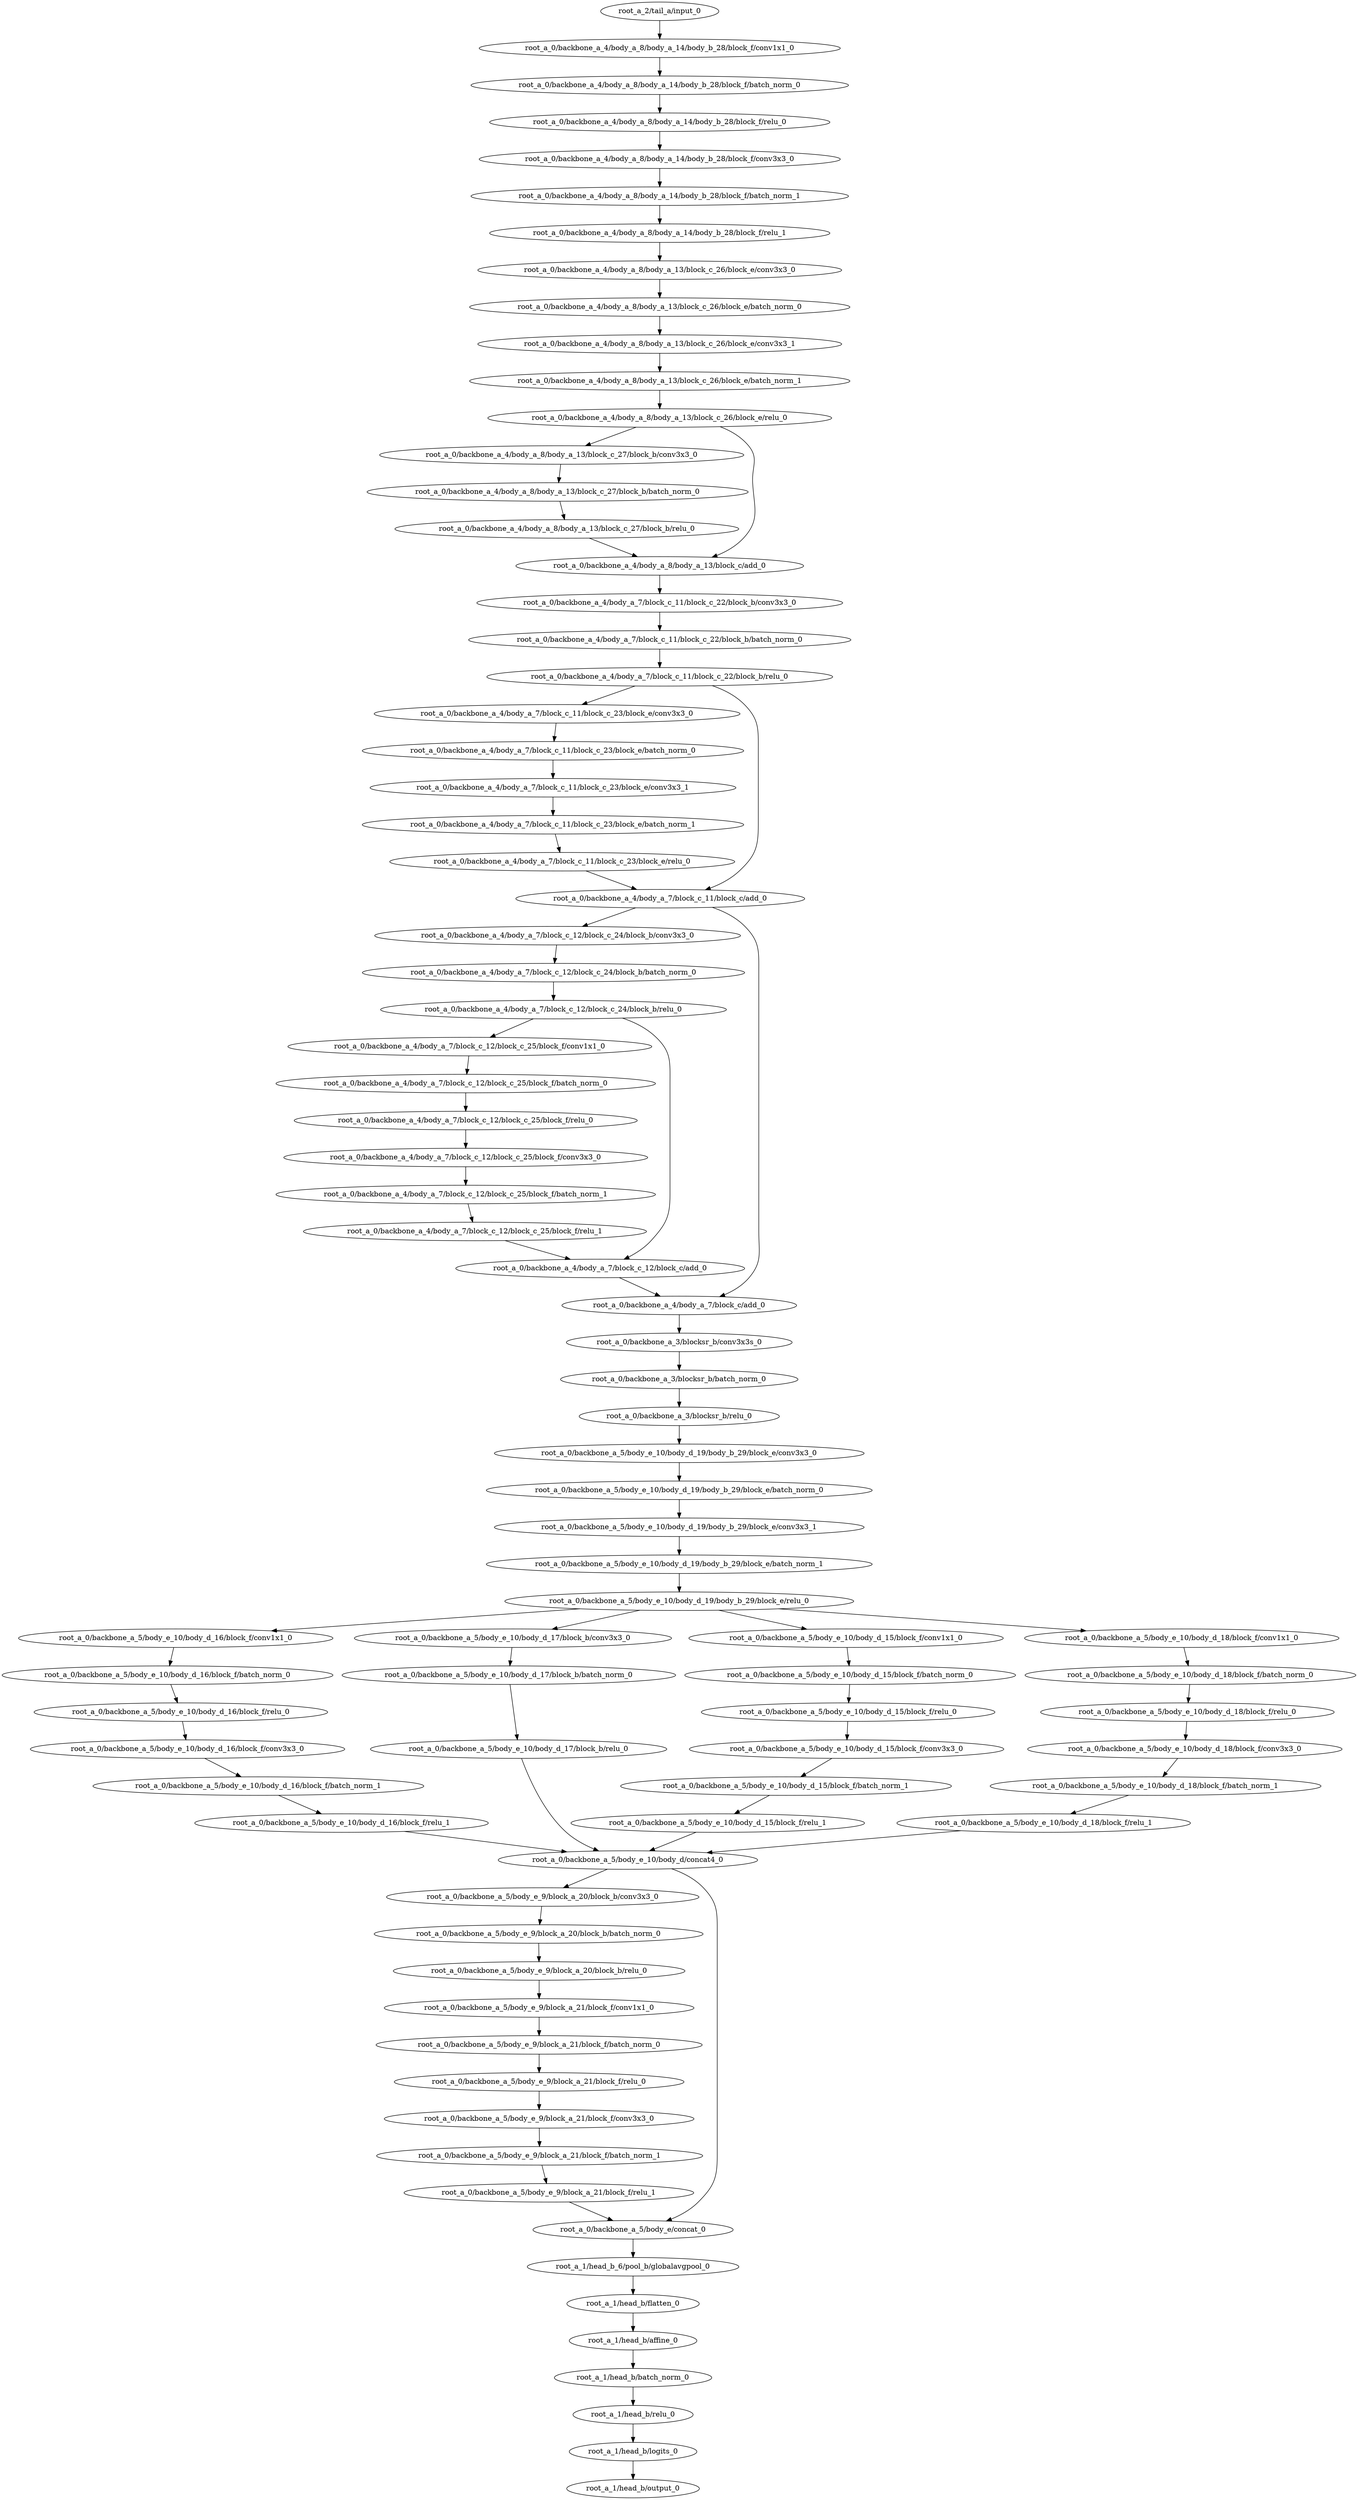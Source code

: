 digraph root_a {
	"root_a_2/tail_a/input_0"
	"root_a_0/backbone_a_4/body_a_8/body_a_14/body_b_28/block_f/conv1x1_0"
	"root_a_0/backbone_a_4/body_a_8/body_a_14/body_b_28/block_f/batch_norm_0"
	"root_a_0/backbone_a_4/body_a_8/body_a_14/body_b_28/block_f/relu_0"
	"root_a_0/backbone_a_4/body_a_8/body_a_14/body_b_28/block_f/conv3x3_0"
	"root_a_0/backbone_a_4/body_a_8/body_a_14/body_b_28/block_f/batch_norm_1"
	"root_a_0/backbone_a_4/body_a_8/body_a_14/body_b_28/block_f/relu_1"
	"root_a_0/backbone_a_4/body_a_8/body_a_13/block_c_26/block_e/conv3x3_0"
	"root_a_0/backbone_a_4/body_a_8/body_a_13/block_c_26/block_e/batch_norm_0"
	"root_a_0/backbone_a_4/body_a_8/body_a_13/block_c_26/block_e/conv3x3_1"
	"root_a_0/backbone_a_4/body_a_8/body_a_13/block_c_26/block_e/batch_norm_1"
	"root_a_0/backbone_a_4/body_a_8/body_a_13/block_c_26/block_e/relu_0"
	"root_a_0/backbone_a_4/body_a_8/body_a_13/block_c_27/block_b/conv3x3_0"
	"root_a_0/backbone_a_4/body_a_8/body_a_13/block_c_27/block_b/batch_norm_0"
	"root_a_0/backbone_a_4/body_a_8/body_a_13/block_c_27/block_b/relu_0"
	"root_a_0/backbone_a_4/body_a_8/body_a_13/block_c/add_0"
	"root_a_0/backbone_a_4/body_a_7/block_c_11/block_c_22/block_b/conv3x3_0"
	"root_a_0/backbone_a_4/body_a_7/block_c_11/block_c_22/block_b/batch_norm_0"
	"root_a_0/backbone_a_4/body_a_7/block_c_11/block_c_22/block_b/relu_0"
	"root_a_0/backbone_a_4/body_a_7/block_c_11/block_c_23/block_e/conv3x3_0"
	"root_a_0/backbone_a_4/body_a_7/block_c_11/block_c_23/block_e/batch_norm_0"
	"root_a_0/backbone_a_4/body_a_7/block_c_11/block_c_23/block_e/conv3x3_1"
	"root_a_0/backbone_a_4/body_a_7/block_c_11/block_c_23/block_e/batch_norm_1"
	"root_a_0/backbone_a_4/body_a_7/block_c_11/block_c_23/block_e/relu_0"
	"root_a_0/backbone_a_4/body_a_7/block_c_11/block_c/add_0"
	"root_a_0/backbone_a_4/body_a_7/block_c_12/block_c_24/block_b/conv3x3_0"
	"root_a_0/backbone_a_4/body_a_7/block_c_12/block_c_24/block_b/batch_norm_0"
	"root_a_0/backbone_a_4/body_a_7/block_c_12/block_c_24/block_b/relu_0"
	"root_a_0/backbone_a_4/body_a_7/block_c_12/block_c_25/block_f/conv1x1_0"
	"root_a_0/backbone_a_4/body_a_7/block_c_12/block_c_25/block_f/batch_norm_0"
	"root_a_0/backbone_a_4/body_a_7/block_c_12/block_c_25/block_f/relu_0"
	"root_a_0/backbone_a_4/body_a_7/block_c_12/block_c_25/block_f/conv3x3_0"
	"root_a_0/backbone_a_4/body_a_7/block_c_12/block_c_25/block_f/batch_norm_1"
	"root_a_0/backbone_a_4/body_a_7/block_c_12/block_c_25/block_f/relu_1"
	"root_a_0/backbone_a_4/body_a_7/block_c_12/block_c/add_0"
	"root_a_0/backbone_a_4/body_a_7/block_c/add_0"
	"root_a_0/backbone_a_3/blocksr_b/conv3x3s_0"
	"root_a_0/backbone_a_3/blocksr_b/batch_norm_0"
	"root_a_0/backbone_a_3/blocksr_b/relu_0"
	"root_a_0/backbone_a_5/body_e_10/body_d_19/body_b_29/block_e/conv3x3_0"
	"root_a_0/backbone_a_5/body_e_10/body_d_19/body_b_29/block_e/batch_norm_0"
	"root_a_0/backbone_a_5/body_e_10/body_d_19/body_b_29/block_e/conv3x3_1"
	"root_a_0/backbone_a_5/body_e_10/body_d_19/body_b_29/block_e/batch_norm_1"
	"root_a_0/backbone_a_5/body_e_10/body_d_19/body_b_29/block_e/relu_0"
	"root_a_0/backbone_a_5/body_e_10/body_d_16/block_f/conv1x1_0"
	"root_a_0/backbone_a_5/body_e_10/body_d_16/block_f/batch_norm_0"
	"root_a_0/backbone_a_5/body_e_10/body_d_16/block_f/relu_0"
	"root_a_0/backbone_a_5/body_e_10/body_d_16/block_f/conv3x3_0"
	"root_a_0/backbone_a_5/body_e_10/body_d_16/block_f/batch_norm_1"
	"root_a_0/backbone_a_5/body_e_10/body_d_16/block_f/relu_1"
	"root_a_0/backbone_a_5/body_e_10/body_d_17/block_b/conv3x3_0"
	"root_a_0/backbone_a_5/body_e_10/body_d_17/block_b/batch_norm_0"
	"root_a_0/backbone_a_5/body_e_10/body_d_17/block_b/relu_0"
	"root_a_0/backbone_a_5/body_e_10/body_d_15/block_f/conv1x1_0"
	"root_a_0/backbone_a_5/body_e_10/body_d_15/block_f/batch_norm_0"
	"root_a_0/backbone_a_5/body_e_10/body_d_15/block_f/relu_0"
	"root_a_0/backbone_a_5/body_e_10/body_d_15/block_f/conv3x3_0"
	"root_a_0/backbone_a_5/body_e_10/body_d_15/block_f/batch_norm_1"
	"root_a_0/backbone_a_5/body_e_10/body_d_15/block_f/relu_1"
	"root_a_0/backbone_a_5/body_e_10/body_d_18/block_f/conv1x1_0"
	"root_a_0/backbone_a_5/body_e_10/body_d_18/block_f/batch_norm_0"
	"root_a_0/backbone_a_5/body_e_10/body_d_18/block_f/relu_0"
	"root_a_0/backbone_a_5/body_e_10/body_d_18/block_f/conv3x3_0"
	"root_a_0/backbone_a_5/body_e_10/body_d_18/block_f/batch_norm_1"
	"root_a_0/backbone_a_5/body_e_10/body_d_18/block_f/relu_1"
	"root_a_0/backbone_a_5/body_e_10/body_d/concat4_0"
	"root_a_0/backbone_a_5/body_e_9/block_a_20/block_b/conv3x3_0"
	"root_a_0/backbone_a_5/body_e_9/block_a_20/block_b/batch_norm_0"
	"root_a_0/backbone_a_5/body_e_9/block_a_20/block_b/relu_0"
	"root_a_0/backbone_a_5/body_e_9/block_a_21/block_f/conv1x1_0"
	"root_a_0/backbone_a_5/body_e_9/block_a_21/block_f/batch_norm_0"
	"root_a_0/backbone_a_5/body_e_9/block_a_21/block_f/relu_0"
	"root_a_0/backbone_a_5/body_e_9/block_a_21/block_f/conv3x3_0"
	"root_a_0/backbone_a_5/body_e_9/block_a_21/block_f/batch_norm_1"
	"root_a_0/backbone_a_5/body_e_9/block_a_21/block_f/relu_1"
	"root_a_0/backbone_a_5/body_e/concat_0"
	"root_a_1/head_b_6/pool_b/globalavgpool_0"
	"root_a_1/head_b/flatten_0"
	"root_a_1/head_b/affine_0"
	"root_a_1/head_b/batch_norm_0"
	"root_a_1/head_b/relu_0"
	"root_a_1/head_b/logits_0"
	"root_a_1/head_b/output_0"

	"root_a_2/tail_a/input_0" -> "root_a_0/backbone_a_4/body_a_8/body_a_14/body_b_28/block_f/conv1x1_0"
	"root_a_0/backbone_a_4/body_a_8/body_a_14/body_b_28/block_f/conv1x1_0" -> "root_a_0/backbone_a_4/body_a_8/body_a_14/body_b_28/block_f/batch_norm_0"
	"root_a_0/backbone_a_4/body_a_8/body_a_14/body_b_28/block_f/batch_norm_0" -> "root_a_0/backbone_a_4/body_a_8/body_a_14/body_b_28/block_f/relu_0"
	"root_a_0/backbone_a_4/body_a_8/body_a_14/body_b_28/block_f/relu_0" -> "root_a_0/backbone_a_4/body_a_8/body_a_14/body_b_28/block_f/conv3x3_0"
	"root_a_0/backbone_a_4/body_a_8/body_a_14/body_b_28/block_f/conv3x3_0" -> "root_a_0/backbone_a_4/body_a_8/body_a_14/body_b_28/block_f/batch_norm_1"
	"root_a_0/backbone_a_4/body_a_8/body_a_14/body_b_28/block_f/batch_norm_1" -> "root_a_0/backbone_a_4/body_a_8/body_a_14/body_b_28/block_f/relu_1"
	"root_a_0/backbone_a_4/body_a_8/body_a_14/body_b_28/block_f/relu_1" -> "root_a_0/backbone_a_4/body_a_8/body_a_13/block_c_26/block_e/conv3x3_0"
	"root_a_0/backbone_a_4/body_a_8/body_a_13/block_c_26/block_e/conv3x3_0" -> "root_a_0/backbone_a_4/body_a_8/body_a_13/block_c_26/block_e/batch_norm_0"
	"root_a_0/backbone_a_4/body_a_8/body_a_13/block_c_26/block_e/batch_norm_0" -> "root_a_0/backbone_a_4/body_a_8/body_a_13/block_c_26/block_e/conv3x3_1"
	"root_a_0/backbone_a_4/body_a_8/body_a_13/block_c_26/block_e/conv3x3_1" -> "root_a_0/backbone_a_4/body_a_8/body_a_13/block_c_26/block_e/batch_norm_1"
	"root_a_0/backbone_a_4/body_a_8/body_a_13/block_c_26/block_e/batch_norm_1" -> "root_a_0/backbone_a_4/body_a_8/body_a_13/block_c_26/block_e/relu_0"
	"root_a_0/backbone_a_4/body_a_8/body_a_13/block_c_26/block_e/relu_0" -> "root_a_0/backbone_a_4/body_a_8/body_a_13/block_c_27/block_b/conv3x3_0"
	"root_a_0/backbone_a_4/body_a_8/body_a_13/block_c_27/block_b/conv3x3_0" -> "root_a_0/backbone_a_4/body_a_8/body_a_13/block_c_27/block_b/batch_norm_0"
	"root_a_0/backbone_a_4/body_a_8/body_a_13/block_c_27/block_b/batch_norm_0" -> "root_a_0/backbone_a_4/body_a_8/body_a_13/block_c_27/block_b/relu_0"
	"root_a_0/backbone_a_4/body_a_8/body_a_13/block_c_27/block_b/relu_0" -> "root_a_0/backbone_a_4/body_a_8/body_a_13/block_c/add_0"
	"root_a_0/backbone_a_4/body_a_8/body_a_13/block_c_26/block_e/relu_0" -> "root_a_0/backbone_a_4/body_a_8/body_a_13/block_c/add_0"
	"root_a_0/backbone_a_4/body_a_8/body_a_13/block_c/add_0" -> "root_a_0/backbone_a_4/body_a_7/block_c_11/block_c_22/block_b/conv3x3_0"
	"root_a_0/backbone_a_4/body_a_7/block_c_11/block_c_22/block_b/conv3x3_0" -> "root_a_0/backbone_a_4/body_a_7/block_c_11/block_c_22/block_b/batch_norm_0"
	"root_a_0/backbone_a_4/body_a_7/block_c_11/block_c_22/block_b/batch_norm_0" -> "root_a_0/backbone_a_4/body_a_7/block_c_11/block_c_22/block_b/relu_0"
	"root_a_0/backbone_a_4/body_a_7/block_c_11/block_c_22/block_b/relu_0" -> "root_a_0/backbone_a_4/body_a_7/block_c_11/block_c_23/block_e/conv3x3_0"
	"root_a_0/backbone_a_4/body_a_7/block_c_11/block_c_23/block_e/conv3x3_0" -> "root_a_0/backbone_a_4/body_a_7/block_c_11/block_c_23/block_e/batch_norm_0"
	"root_a_0/backbone_a_4/body_a_7/block_c_11/block_c_23/block_e/batch_norm_0" -> "root_a_0/backbone_a_4/body_a_7/block_c_11/block_c_23/block_e/conv3x3_1"
	"root_a_0/backbone_a_4/body_a_7/block_c_11/block_c_23/block_e/conv3x3_1" -> "root_a_0/backbone_a_4/body_a_7/block_c_11/block_c_23/block_e/batch_norm_1"
	"root_a_0/backbone_a_4/body_a_7/block_c_11/block_c_23/block_e/batch_norm_1" -> "root_a_0/backbone_a_4/body_a_7/block_c_11/block_c_23/block_e/relu_0"
	"root_a_0/backbone_a_4/body_a_7/block_c_11/block_c_23/block_e/relu_0" -> "root_a_0/backbone_a_4/body_a_7/block_c_11/block_c/add_0"
	"root_a_0/backbone_a_4/body_a_7/block_c_11/block_c_22/block_b/relu_0" -> "root_a_0/backbone_a_4/body_a_7/block_c_11/block_c/add_0"
	"root_a_0/backbone_a_4/body_a_7/block_c_11/block_c/add_0" -> "root_a_0/backbone_a_4/body_a_7/block_c_12/block_c_24/block_b/conv3x3_0"
	"root_a_0/backbone_a_4/body_a_7/block_c_12/block_c_24/block_b/conv3x3_0" -> "root_a_0/backbone_a_4/body_a_7/block_c_12/block_c_24/block_b/batch_norm_0"
	"root_a_0/backbone_a_4/body_a_7/block_c_12/block_c_24/block_b/batch_norm_0" -> "root_a_0/backbone_a_4/body_a_7/block_c_12/block_c_24/block_b/relu_0"
	"root_a_0/backbone_a_4/body_a_7/block_c_12/block_c_24/block_b/relu_0" -> "root_a_0/backbone_a_4/body_a_7/block_c_12/block_c_25/block_f/conv1x1_0"
	"root_a_0/backbone_a_4/body_a_7/block_c_12/block_c_25/block_f/conv1x1_0" -> "root_a_0/backbone_a_4/body_a_7/block_c_12/block_c_25/block_f/batch_norm_0"
	"root_a_0/backbone_a_4/body_a_7/block_c_12/block_c_25/block_f/batch_norm_0" -> "root_a_0/backbone_a_4/body_a_7/block_c_12/block_c_25/block_f/relu_0"
	"root_a_0/backbone_a_4/body_a_7/block_c_12/block_c_25/block_f/relu_0" -> "root_a_0/backbone_a_4/body_a_7/block_c_12/block_c_25/block_f/conv3x3_0"
	"root_a_0/backbone_a_4/body_a_7/block_c_12/block_c_25/block_f/conv3x3_0" -> "root_a_0/backbone_a_4/body_a_7/block_c_12/block_c_25/block_f/batch_norm_1"
	"root_a_0/backbone_a_4/body_a_7/block_c_12/block_c_25/block_f/batch_norm_1" -> "root_a_0/backbone_a_4/body_a_7/block_c_12/block_c_25/block_f/relu_1"
	"root_a_0/backbone_a_4/body_a_7/block_c_12/block_c_24/block_b/relu_0" -> "root_a_0/backbone_a_4/body_a_7/block_c_12/block_c/add_0"
	"root_a_0/backbone_a_4/body_a_7/block_c_12/block_c_25/block_f/relu_1" -> "root_a_0/backbone_a_4/body_a_7/block_c_12/block_c/add_0"
	"root_a_0/backbone_a_4/body_a_7/block_c_12/block_c/add_0" -> "root_a_0/backbone_a_4/body_a_7/block_c/add_0"
	"root_a_0/backbone_a_4/body_a_7/block_c_11/block_c/add_0" -> "root_a_0/backbone_a_4/body_a_7/block_c/add_0"
	"root_a_0/backbone_a_4/body_a_7/block_c/add_0" -> "root_a_0/backbone_a_3/blocksr_b/conv3x3s_0"
	"root_a_0/backbone_a_3/blocksr_b/conv3x3s_0" -> "root_a_0/backbone_a_3/blocksr_b/batch_norm_0"
	"root_a_0/backbone_a_3/blocksr_b/batch_norm_0" -> "root_a_0/backbone_a_3/blocksr_b/relu_0"
	"root_a_0/backbone_a_3/blocksr_b/relu_0" -> "root_a_0/backbone_a_5/body_e_10/body_d_19/body_b_29/block_e/conv3x3_0"
	"root_a_0/backbone_a_5/body_e_10/body_d_19/body_b_29/block_e/conv3x3_0" -> "root_a_0/backbone_a_5/body_e_10/body_d_19/body_b_29/block_e/batch_norm_0"
	"root_a_0/backbone_a_5/body_e_10/body_d_19/body_b_29/block_e/batch_norm_0" -> "root_a_0/backbone_a_5/body_e_10/body_d_19/body_b_29/block_e/conv3x3_1"
	"root_a_0/backbone_a_5/body_e_10/body_d_19/body_b_29/block_e/conv3x3_1" -> "root_a_0/backbone_a_5/body_e_10/body_d_19/body_b_29/block_e/batch_norm_1"
	"root_a_0/backbone_a_5/body_e_10/body_d_19/body_b_29/block_e/batch_norm_1" -> "root_a_0/backbone_a_5/body_e_10/body_d_19/body_b_29/block_e/relu_0"
	"root_a_0/backbone_a_5/body_e_10/body_d_19/body_b_29/block_e/relu_0" -> "root_a_0/backbone_a_5/body_e_10/body_d_16/block_f/conv1x1_0"
	"root_a_0/backbone_a_5/body_e_10/body_d_16/block_f/conv1x1_0" -> "root_a_0/backbone_a_5/body_e_10/body_d_16/block_f/batch_norm_0"
	"root_a_0/backbone_a_5/body_e_10/body_d_16/block_f/batch_norm_0" -> "root_a_0/backbone_a_5/body_e_10/body_d_16/block_f/relu_0"
	"root_a_0/backbone_a_5/body_e_10/body_d_16/block_f/relu_0" -> "root_a_0/backbone_a_5/body_e_10/body_d_16/block_f/conv3x3_0"
	"root_a_0/backbone_a_5/body_e_10/body_d_16/block_f/conv3x3_0" -> "root_a_0/backbone_a_5/body_e_10/body_d_16/block_f/batch_norm_1"
	"root_a_0/backbone_a_5/body_e_10/body_d_16/block_f/batch_norm_1" -> "root_a_0/backbone_a_5/body_e_10/body_d_16/block_f/relu_1"
	"root_a_0/backbone_a_5/body_e_10/body_d_19/body_b_29/block_e/relu_0" -> "root_a_0/backbone_a_5/body_e_10/body_d_17/block_b/conv3x3_0"
	"root_a_0/backbone_a_5/body_e_10/body_d_17/block_b/conv3x3_0" -> "root_a_0/backbone_a_5/body_e_10/body_d_17/block_b/batch_norm_0"
	"root_a_0/backbone_a_5/body_e_10/body_d_17/block_b/batch_norm_0" -> "root_a_0/backbone_a_5/body_e_10/body_d_17/block_b/relu_0"
	"root_a_0/backbone_a_5/body_e_10/body_d_19/body_b_29/block_e/relu_0" -> "root_a_0/backbone_a_5/body_e_10/body_d_15/block_f/conv1x1_0"
	"root_a_0/backbone_a_5/body_e_10/body_d_15/block_f/conv1x1_0" -> "root_a_0/backbone_a_5/body_e_10/body_d_15/block_f/batch_norm_0"
	"root_a_0/backbone_a_5/body_e_10/body_d_15/block_f/batch_norm_0" -> "root_a_0/backbone_a_5/body_e_10/body_d_15/block_f/relu_0"
	"root_a_0/backbone_a_5/body_e_10/body_d_15/block_f/relu_0" -> "root_a_0/backbone_a_5/body_e_10/body_d_15/block_f/conv3x3_0"
	"root_a_0/backbone_a_5/body_e_10/body_d_15/block_f/conv3x3_0" -> "root_a_0/backbone_a_5/body_e_10/body_d_15/block_f/batch_norm_1"
	"root_a_0/backbone_a_5/body_e_10/body_d_15/block_f/batch_norm_1" -> "root_a_0/backbone_a_5/body_e_10/body_d_15/block_f/relu_1"
	"root_a_0/backbone_a_5/body_e_10/body_d_19/body_b_29/block_e/relu_0" -> "root_a_0/backbone_a_5/body_e_10/body_d_18/block_f/conv1x1_0"
	"root_a_0/backbone_a_5/body_e_10/body_d_18/block_f/conv1x1_0" -> "root_a_0/backbone_a_5/body_e_10/body_d_18/block_f/batch_norm_0"
	"root_a_0/backbone_a_5/body_e_10/body_d_18/block_f/batch_norm_0" -> "root_a_0/backbone_a_5/body_e_10/body_d_18/block_f/relu_0"
	"root_a_0/backbone_a_5/body_e_10/body_d_18/block_f/relu_0" -> "root_a_0/backbone_a_5/body_e_10/body_d_18/block_f/conv3x3_0"
	"root_a_0/backbone_a_5/body_e_10/body_d_18/block_f/conv3x3_0" -> "root_a_0/backbone_a_5/body_e_10/body_d_18/block_f/batch_norm_1"
	"root_a_0/backbone_a_5/body_e_10/body_d_18/block_f/batch_norm_1" -> "root_a_0/backbone_a_5/body_e_10/body_d_18/block_f/relu_1"
	"root_a_0/backbone_a_5/body_e_10/body_d_16/block_f/relu_1" -> "root_a_0/backbone_a_5/body_e_10/body_d/concat4_0"
	"root_a_0/backbone_a_5/body_e_10/body_d_17/block_b/relu_0" -> "root_a_0/backbone_a_5/body_e_10/body_d/concat4_0"
	"root_a_0/backbone_a_5/body_e_10/body_d_15/block_f/relu_1" -> "root_a_0/backbone_a_5/body_e_10/body_d/concat4_0"
	"root_a_0/backbone_a_5/body_e_10/body_d_18/block_f/relu_1" -> "root_a_0/backbone_a_5/body_e_10/body_d/concat4_0"
	"root_a_0/backbone_a_5/body_e_10/body_d/concat4_0" -> "root_a_0/backbone_a_5/body_e_9/block_a_20/block_b/conv3x3_0"
	"root_a_0/backbone_a_5/body_e_9/block_a_20/block_b/conv3x3_0" -> "root_a_0/backbone_a_5/body_e_9/block_a_20/block_b/batch_norm_0"
	"root_a_0/backbone_a_5/body_e_9/block_a_20/block_b/batch_norm_0" -> "root_a_0/backbone_a_5/body_e_9/block_a_20/block_b/relu_0"
	"root_a_0/backbone_a_5/body_e_9/block_a_20/block_b/relu_0" -> "root_a_0/backbone_a_5/body_e_9/block_a_21/block_f/conv1x1_0"
	"root_a_0/backbone_a_5/body_e_9/block_a_21/block_f/conv1x1_0" -> "root_a_0/backbone_a_5/body_e_9/block_a_21/block_f/batch_norm_0"
	"root_a_0/backbone_a_5/body_e_9/block_a_21/block_f/batch_norm_0" -> "root_a_0/backbone_a_5/body_e_9/block_a_21/block_f/relu_0"
	"root_a_0/backbone_a_5/body_e_9/block_a_21/block_f/relu_0" -> "root_a_0/backbone_a_5/body_e_9/block_a_21/block_f/conv3x3_0"
	"root_a_0/backbone_a_5/body_e_9/block_a_21/block_f/conv3x3_0" -> "root_a_0/backbone_a_5/body_e_9/block_a_21/block_f/batch_norm_1"
	"root_a_0/backbone_a_5/body_e_9/block_a_21/block_f/batch_norm_1" -> "root_a_0/backbone_a_5/body_e_9/block_a_21/block_f/relu_1"
	"root_a_0/backbone_a_5/body_e_10/body_d/concat4_0" -> "root_a_0/backbone_a_5/body_e/concat_0"
	"root_a_0/backbone_a_5/body_e_9/block_a_21/block_f/relu_1" -> "root_a_0/backbone_a_5/body_e/concat_0"
	"root_a_0/backbone_a_5/body_e/concat_0" -> "root_a_1/head_b_6/pool_b/globalavgpool_0"
	"root_a_1/head_b_6/pool_b/globalavgpool_0" -> "root_a_1/head_b/flatten_0"
	"root_a_1/head_b/flatten_0" -> "root_a_1/head_b/affine_0"
	"root_a_1/head_b/affine_0" -> "root_a_1/head_b/batch_norm_0"
	"root_a_1/head_b/batch_norm_0" -> "root_a_1/head_b/relu_0"
	"root_a_1/head_b/relu_0" -> "root_a_1/head_b/logits_0"
	"root_a_1/head_b/logits_0" -> "root_a_1/head_b/output_0"

}